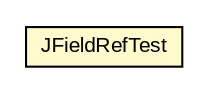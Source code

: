 #!/usr/local/bin/dot
#
# Class diagram 
# Generated by UMLGraph version 5.1 (http://www.umlgraph.org/)
#

digraph G {
	edge [fontname="arial",fontsize=10,labelfontname="arial",labelfontsize=10];
	node [fontname="arial",fontsize=10,shape=plaintext];
	nodesep=0.25;
	ranksep=0.5;
	// com.helger.jcodemodel.JFieldRefTest
	c507 [label=<<table title="com.helger.jcodemodel.JFieldRefTest" border="0" cellborder="1" cellspacing="0" cellpadding="2" port="p" bgcolor="lemonChiffon" href="./JFieldRefTest.html">
		<tr><td><table border="0" cellspacing="0" cellpadding="1">
<tr><td align="center" balign="center"> JFieldRefTest </td></tr>
		</table></td></tr>
		</table>>, fontname="arial", fontcolor="black", fontsize=10.0];
}

